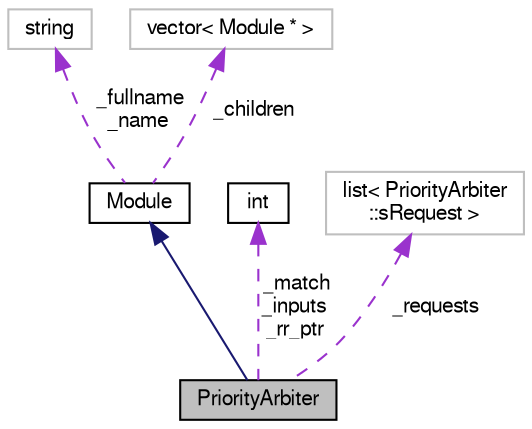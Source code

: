 digraph "PriorityArbiter"
{
  bgcolor="transparent";
  edge [fontname="FreeSans",fontsize="10",labelfontname="FreeSans",labelfontsize="10"];
  node [fontname="FreeSans",fontsize="10",shape=record];
  Node2 [label="PriorityArbiter",height=0.2,width=0.4,color="black", fillcolor="grey75", style="filled", fontcolor="black"];
  Node3 -> Node2 [dir="back",color="midnightblue",fontsize="10",style="solid",fontname="FreeSans"];
  Node3 [label="Module",height=0.2,width=0.4,color="black",URL="$classModule.html"];
  Node4 -> Node3 [dir="back",color="darkorchid3",fontsize="10",style="dashed",label=" _fullname\n_name" ,fontname="FreeSans"];
  Node4 [label="string",height=0.2,width=0.4,color="grey75"];
  Node5 -> Node3 [dir="back",color="darkorchid3",fontsize="10",style="dashed",label=" _children" ,fontname="FreeSans"];
  Node5 [label="vector\< Module * \>",height=0.2,width=0.4,color="grey75"];
  Node6 -> Node2 [dir="back",color="darkorchid3",fontsize="10",style="dashed",label=" _match\n_inputs\n_rr_ptr" ,fontname="FreeSans"];
  Node6 [label="int",height=0.2,width=0.4,color="black",URL="$classint.html"];
  Node7 -> Node2 [dir="back",color="darkorchid3",fontsize="10",style="dashed",label=" _requests" ,fontname="FreeSans"];
  Node7 [label="list\< PriorityArbiter\l::sRequest \>",height=0.2,width=0.4,color="grey75"];
}
